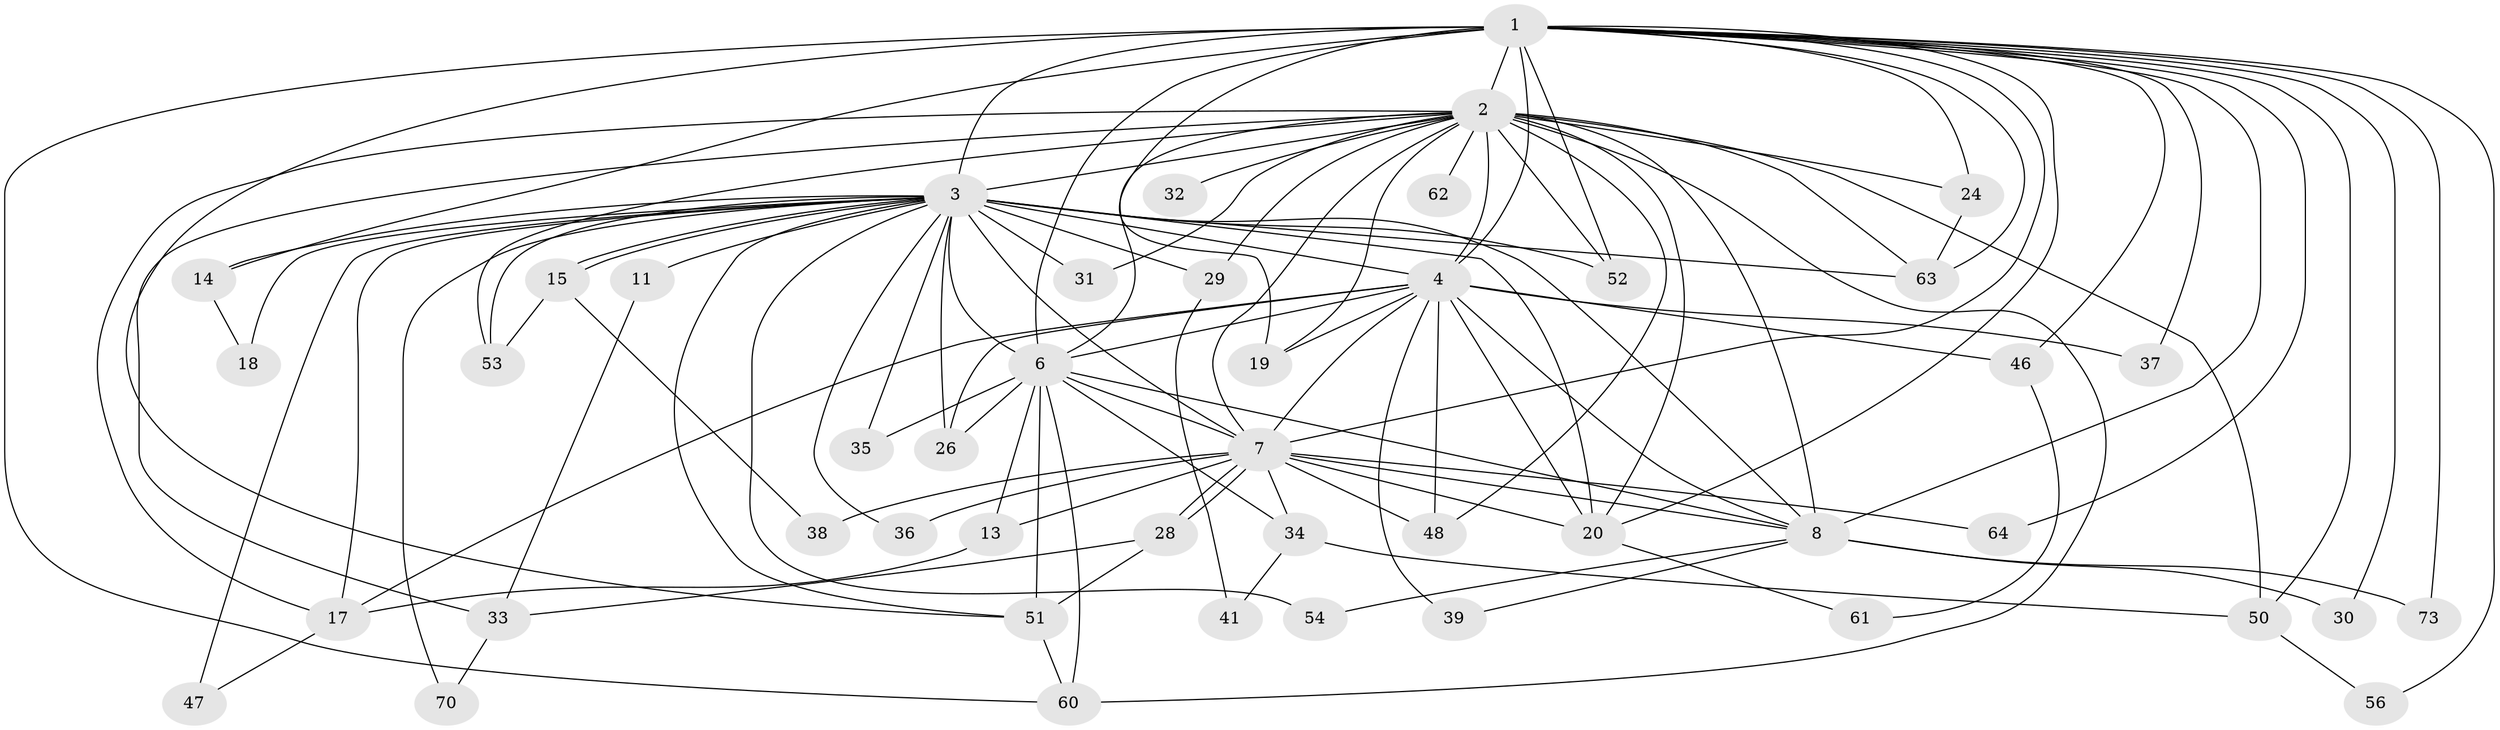 // original degree distribution, {23: 0.010752688172043012, 17: 0.010752688172043012, 25: 0.010752688172043012, 19: 0.03225806451612903, 18: 0.021505376344086023, 21: 0.010752688172043012, 26: 0.010752688172043012, 3: 0.21505376344086022, 5: 0.03225806451612903, 2: 0.5268817204301075, 4: 0.11827956989247312}
// Generated by graph-tools (version 1.1) at 2025/17/03/04/25 18:17:23]
// undirected, 46 vertices, 114 edges
graph export_dot {
graph [start="1"]
  node [color=gray90,style=filled];
  1 [super="+5+44"];
  2 [super="+10+21"];
  3 [super="+93+45+57+27+12+9"];
  4;
  6 [super="+40"];
  7;
  8 [super="+16+59"];
  11;
  13 [super="+82"];
  14;
  15;
  17;
  18;
  19;
  20 [super="+23"];
  24 [super="+49+76"];
  26 [super="+74"];
  28;
  29;
  30;
  31;
  32;
  33;
  34;
  35;
  36;
  37;
  38;
  39;
  41;
  46;
  47;
  48 [super="+85"];
  50 [super="+55"];
  51 [super="+66+83"];
  52 [super="+69"];
  53;
  54 [super="+65"];
  56;
  60 [super="+75"];
  61;
  62 [super="+78"];
  63 [super="+71+87"];
  64;
  70;
  73;
  1 -- 2 [weight=5];
  1 -- 3 [weight=9];
  1 -- 4 [weight=2];
  1 -- 6 [weight=2];
  1 -- 7 [weight=2];
  1 -- 8 [weight=3];
  1 -- 14;
  1 -- 37;
  1 -- 46;
  1 -- 63;
  1 -- 64;
  1 -- 73;
  1 -- 60;
  1 -- 20;
  1 -- 50;
  1 -- 51;
  1 -- 52 [weight=2];
  1 -- 24 [weight=2];
  1 -- 56;
  1 -- 30;
  1 -- 19;
  2 -- 3 [weight=5];
  2 -- 4 [weight=2];
  2 -- 6 [weight=3];
  2 -- 7 [weight=2];
  2 -- 8 [weight=6];
  2 -- 17;
  2 -- 29;
  2 -- 50;
  2 -- 60;
  2 -- 19;
  2 -- 20;
  2 -- 24 [weight=2];
  2 -- 31;
  2 -- 32;
  2 -- 33;
  2 -- 48;
  2 -- 52;
  2 -- 53;
  2 -- 62 [weight=2];
  2 -- 63;
  3 -- 4 [weight=4];
  3 -- 6 [weight=2];
  3 -- 7 [weight=2];
  3 -- 8 [weight=3];
  3 -- 11 [weight=2];
  3 -- 15 [weight=2];
  3 -- 15;
  3 -- 29;
  3 -- 35;
  3 -- 36;
  3 -- 47;
  3 -- 51;
  3 -- 17;
  3 -- 52;
  3 -- 53;
  3 -- 63;
  3 -- 20 [weight=2];
  3 -- 54 [weight=2];
  3 -- 14;
  3 -- 70;
  3 -- 18;
  3 -- 26;
  3 -- 31;
  4 -- 6;
  4 -- 7;
  4 -- 8;
  4 -- 17;
  4 -- 19;
  4 -- 26;
  4 -- 37;
  4 -- 39;
  4 -- 46;
  4 -- 48;
  4 -- 20;
  6 -- 7;
  6 -- 8;
  6 -- 13;
  6 -- 34;
  6 -- 35;
  6 -- 60;
  6 -- 26;
  6 -- 51;
  7 -- 8;
  7 -- 13;
  7 -- 20;
  7 -- 28;
  7 -- 28;
  7 -- 34;
  7 -- 36;
  7 -- 38;
  7 -- 48;
  7 -- 64;
  8 -- 30;
  8 -- 39;
  8 -- 54;
  8 -- 73;
  11 -- 33;
  13 -- 17;
  14 -- 18;
  15 -- 38;
  15 -- 53;
  17 -- 47;
  20 -- 61;
  24 -- 63;
  28 -- 33;
  28 -- 51;
  29 -- 41;
  33 -- 70;
  34 -- 41;
  34 -- 50;
  46 -- 61;
  50 -- 56;
  51 -- 60;
}
